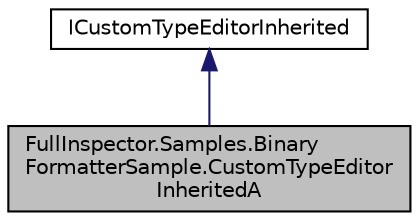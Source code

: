 digraph "FullInspector.Samples.BinaryFormatterSample.CustomTypeEditorInheritedA"
{
  edge [fontname="Helvetica",fontsize="10",labelfontname="Helvetica",labelfontsize="10"];
  node [fontname="Helvetica",fontsize="10",shape=record];
  Node1 [label="FullInspector.Samples.Binary\lFormatterSample.CustomTypeEditor\lInheritedA",height=0.2,width=0.4,color="black", fillcolor="grey75", style="filled" fontcolor="black"];
  Node2 -> Node1 [dir="back",color="midnightblue",fontsize="10",style="solid",fontname="Helvetica"];
  Node2 [label="ICustomTypeEditorInherited",height=0.2,width=0.4,color="black", fillcolor="white", style="filled",URL="$interface_full_inspector_1_1_samples_1_1_binary_formatter_sample_1_1_i_custom_type_editor_inherited.html"];
}
